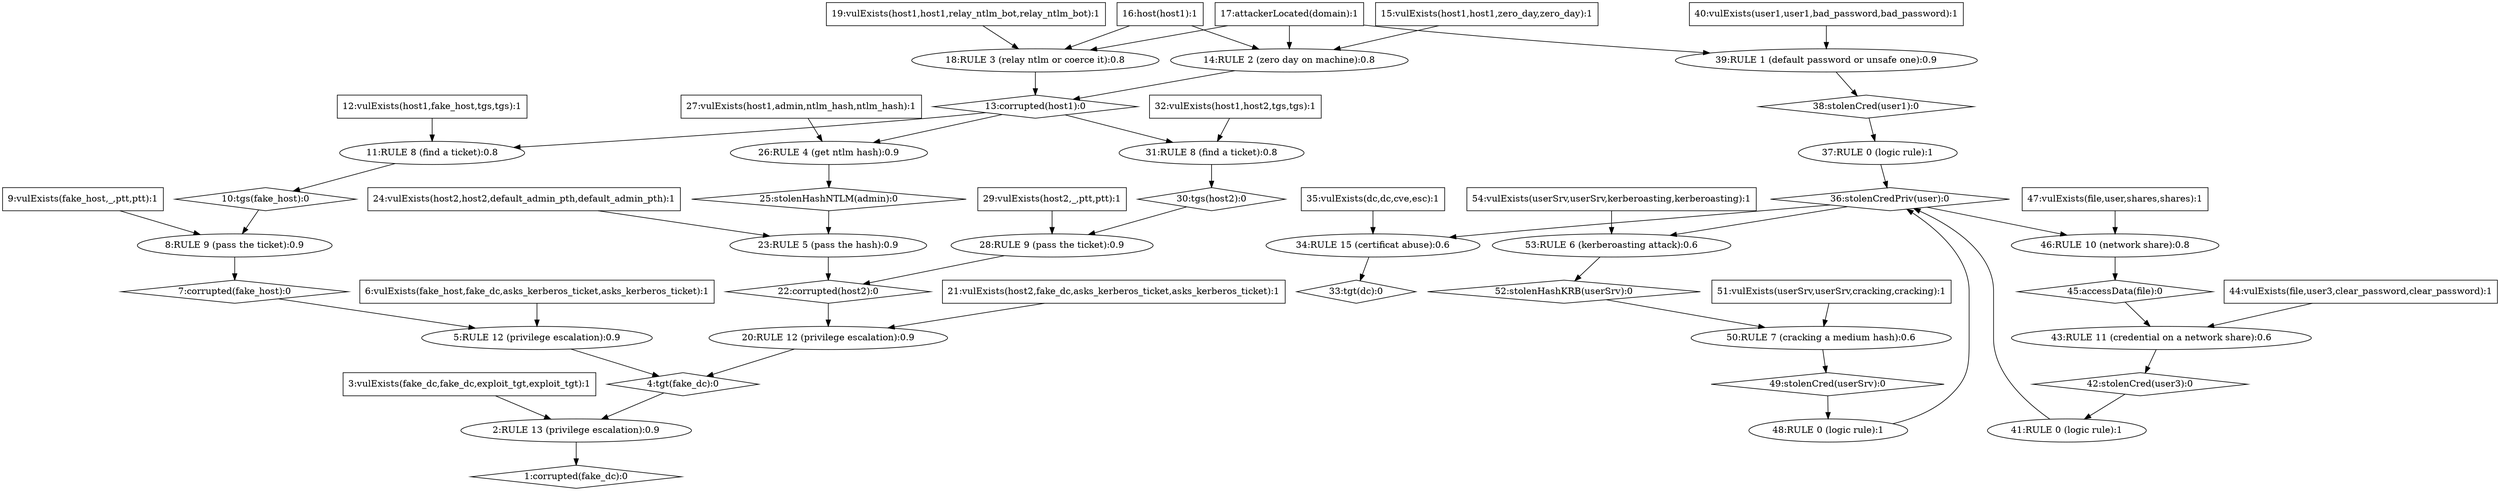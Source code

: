 digraph G {
	1 [label="1:corrupted(fake_dc):0",shape=diamond];
	2 [label="2:RULE 13 (privilege escalation):0.9",shape=ellipse];
	3 [label="3:vulExists(fake_dc,fake_dc,exploit_tgt,exploit_tgt):1",shape=box];
	4 [label="4:tgt(fake_dc):0",shape=diamond];
	5 [label="5:RULE 12 (privilege escalation):0.9",shape=ellipse];
	6 [label="6:vulExists(fake_host,fake_dc,asks_kerberos_ticket,asks_kerberos_ticket):1",shape=box];
	7 [label="7:corrupted(fake_host):0",shape=diamond];
	8 [label="8:RULE 9 (pass the ticket):0.9",shape=ellipse];
	9 [label="9:vulExists(fake_host,_,ptt,ptt):1",shape=box];
	10 [label="10:tgs(fake_host):0",shape=diamond];
	11 [label="11:RULE 8 (find a ticket):0.8",shape=ellipse];
	12 [label="12:vulExists(host1,fake_host,tgs,tgs):1",shape=box];
	13 [label="13:corrupted(host1):0",shape=diamond];
	14 [label="14:RULE 2 (zero day on machine):0.8",shape=ellipse];
	15 [label="15:vulExists(host1,host1,zero_day,zero_day):1",shape=box];
	16 [label="16:host(host1):1",shape=box];
	17 [label="17:attackerLocated(domain):1",shape=box];
	18 [label="18:RULE 3 (relay ntlm or coerce it):0.8",shape=ellipse];
	19 [label="19:vulExists(host1,host1,relay_ntlm_bot,relay_ntlm_bot):1",shape=box];
	20 [label="20:RULE 12 (privilege escalation):0.9",shape=ellipse];
	21 [label="21:vulExists(host2,fake_dc,asks_kerberos_ticket,asks_kerberos_ticket):1",shape=box];
	22 [label="22:corrupted(host2):0",shape=diamond];
	23 [label="23:RULE 5 (pass the hash):0.9",shape=ellipse];
	24 [label="24:vulExists(host2,host2,default_admin_pth,default_admin_pth):1",shape=box];
	25 [label="25:stolenHashNTLM(admin):0",shape=diamond];
	26 [label="26:RULE 4 (get ntlm hash):0.9",shape=ellipse];
	27 [label="27:vulExists(host1,admin,ntlm_hash,ntlm_hash):1",shape=box];
	28 [label="28:RULE 9 (pass the ticket):0.9",shape=ellipse];
	29 [label="29:vulExists(host2,_,ptt,ptt):1",shape=box];
	30 [label="30:tgs(host2):0",shape=diamond];
	31 [label="31:RULE 8 (find a ticket):0.8",shape=ellipse];
	32 [label="32:vulExists(host1,host2,tgs,tgs):1",shape=box];
	33 [label="33:tgt(dc):0",shape=diamond];
	34 [label="34:RULE 15 (certificat abuse):0.6",shape=ellipse];
	35 [label="35:vulExists(dc,dc,cve,esc):1",shape=box];
	36 [label="36:stolenCredPriv(user):0",shape=diamond];
	37 [label="37:RULE 0 (logic rule):1",shape=ellipse];
	38 [label="38:stolenCred(user1):0",shape=diamond];
	39 [label="39:RULE 1 (default password or unsafe one):0.9",shape=ellipse];
	40 [label="40:vulExists(user1,user1,bad_password,bad_password):1",shape=box];
	41 [label="41:RULE 0 (logic rule):1",shape=ellipse];
	42 [label="42:stolenCred(user3):0",shape=diamond];
	43 [label="43:RULE 11 (credential on a network share):0.6",shape=ellipse];
	44 [label="44:vulExists(file,user3,clear_password,clear_password):1",shape=box];
	45 [label="45:accessData(file):0",shape=diamond];
	46 [label="46:RULE 10 (network share):0.8",shape=ellipse];
	47 [label="47:vulExists(file,user,shares,shares):1",shape=box];
	48 [label="48:RULE 0 (logic rule):1",shape=ellipse];
	49 [label="49:stolenCred(userSrv):0",shape=diamond];
	50 [label="50:RULE 7 (cracking a medium hash):0.6",shape=ellipse];
	51 [label="51:vulExists(userSrv,userSrv,cracking,cracking):1",shape=box];
	52 [label="52:stolenHashKRB(userSrv):0",shape=diamond];
	53 [label="53:RULE 6 (kerberoasting attack):0.6",shape=ellipse];
	54 [label="54:vulExists(userSrv,userSrv,kerberoasting,kerberoasting):1",shape=box];
	3 -> 	2;
	6 -> 	5;
	9 -> 	8;
	12 -> 	11;
	15 -> 	14;
	16 -> 	14;
	17 -> 	14;
	14 -> 	13;
	19 -> 	18;
	16 -> 	18;
	17 -> 	18;
	18 -> 	13;
	13 -> 	11;
	11 -> 	10;
	10 -> 	8;
	8 -> 	7;
	7 -> 	5;
	5 -> 	4;
	21 -> 	20;
	24 -> 	23;
	27 -> 	26;
	13 -> 	26;
	26 -> 	25;
	25 -> 	23;
	23 -> 	22;
	29 -> 	28;
	32 -> 	31;
	13 -> 	31;
	31 -> 	30;
	30 -> 	28;
	28 -> 	22;
	22 -> 	20;
	20 -> 	4;
	4 -> 	2;
	2 -> 	1;
	35 -> 	34;
	40 -> 	39;
	17 -> 	39;
	39 -> 	38;
	38 -> 	37;
	37 -> 	36;
	44 -> 	43;
	47 -> 	46;
	36 -> 	46;
	46 -> 	45;
	45 -> 	43;
	43 -> 	42;
	42 -> 	41;
	41 -> 	36;
	51 -> 	50;
	54 -> 	53;
	36 -> 	53;
	53 -> 	52;
	52 -> 	50;
	50 -> 	49;
	49 -> 	48;
	48 -> 	36;
	36 -> 	34;
	34 -> 	33;
}

